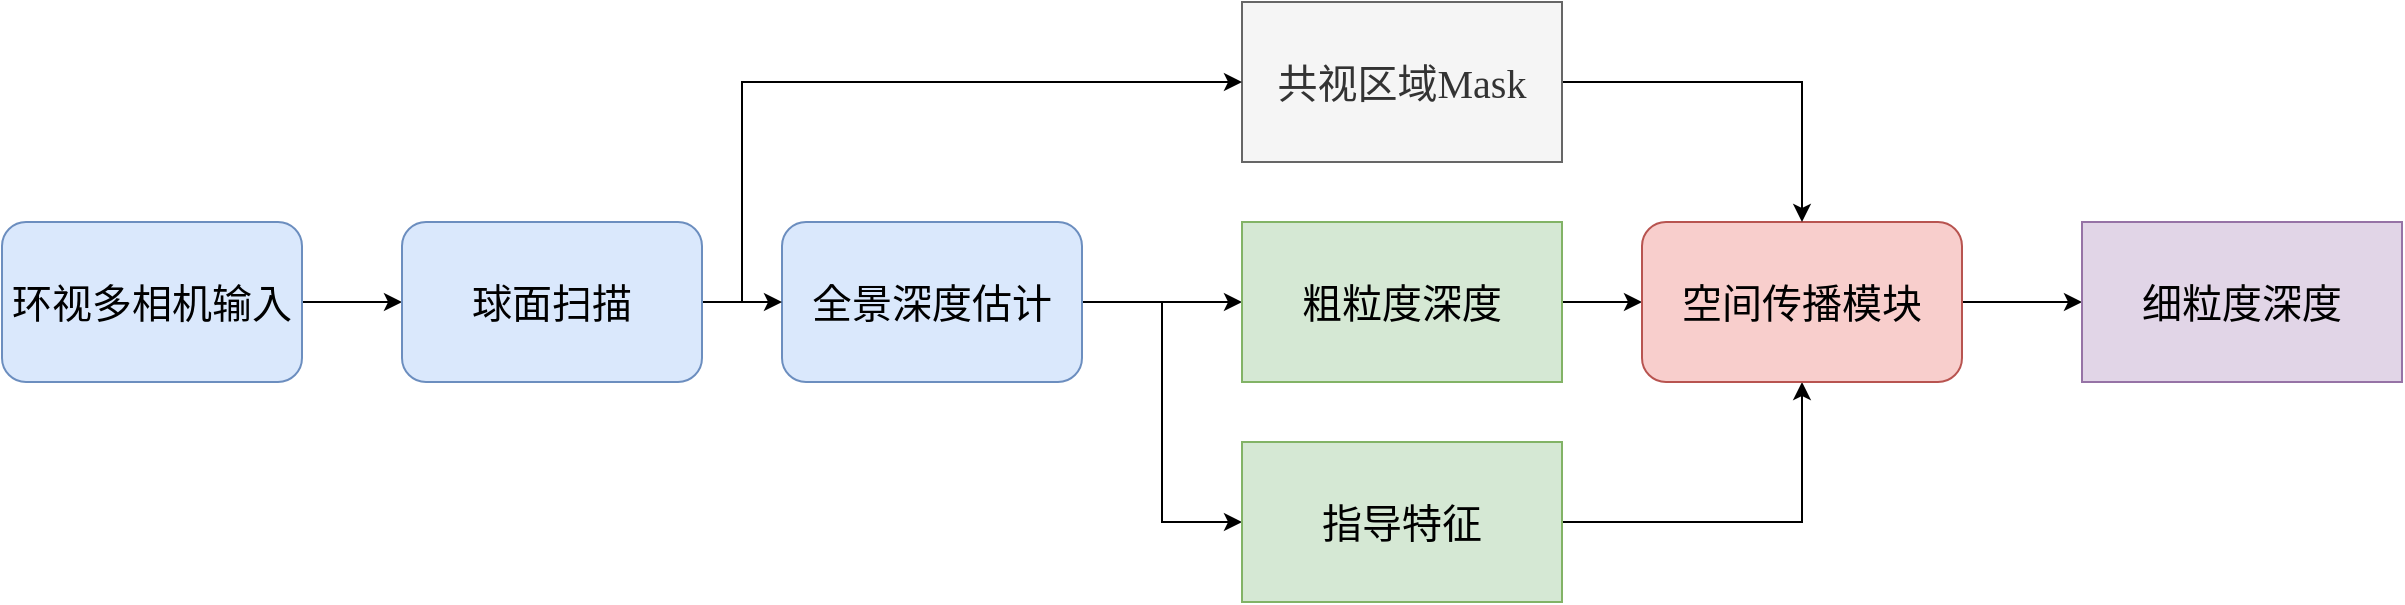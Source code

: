 <mxfile version="26.1.1">
  <diagram name="第 1 页" id="I9ARxR-hZCbka2RVn-H5">
    <mxGraphModel dx="2194" dy="1214" grid="1" gridSize="10" guides="1" tooltips="1" connect="1" arrows="1" fold="1" page="1" pageScale="1" pageWidth="1600" pageHeight="900" math="0" shadow="0">
      <root>
        <mxCell id="0" />
        <mxCell id="1" parent="0" />
        <mxCell id="JMByZSc3zzV_YOSufc9P-22" style="edgeStyle=orthogonalEdgeStyle;rounded=0;orthogonalLoop=1;jettySize=auto;html=1;exitX=1;exitY=0.5;exitDx=0;exitDy=0;entryX=0;entryY=0.5;entryDx=0;entryDy=0;" edge="1" parent="1" source="JMByZSc3zzV_YOSufc9P-2" target="JMByZSc3zzV_YOSufc9P-21">
          <mxGeometry relative="1" as="geometry" />
        </mxCell>
        <mxCell id="JMByZSc3zzV_YOSufc9P-2" value="环视多相机输入" style="rounded=1;whiteSpace=wrap;html=1;fillColor=#dae8fc;strokeColor=#6c8ebf;fontFamily=Times New Roman;fontSize=20;" vertex="1" parent="1">
          <mxGeometry x="30" y="180" width="150" height="80" as="geometry" />
        </mxCell>
        <mxCell id="JMByZSc3zzV_YOSufc9P-8" style="edgeStyle=orthogonalEdgeStyle;rounded=0;orthogonalLoop=1;jettySize=auto;html=1;entryX=0;entryY=0.5;entryDx=0;entryDy=0;" edge="1" parent="1" source="JMByZSc3zzV_YOSufc9P-5" target="JMByZSc3zzV_YOSufc9P-11">
          <mxGeometry relative="1" as="geometry">
            <mxPoint x="660" y="220" as="targetPoint" />
          </mxGeometry>
        </mxCell>
        <mxCell id="JMByZSc3zzV_YOSufc9P-10" style="edgeStyle=orthogonalEdgeStyle;rounded=0;orthogonalLoop=1;jettySize=auto;html=1;exitX=1;exitY=0.5;exitDx=0;exitDy=0;entryX=0;entryY=0.5;entryDx=0;entryDy=0;" edge="1" parent="1" source="JMByZSc3zzV_YOSufc9P-5" target="JMByZSc3zzV_YOSufc9P-9">
          <mxGeometry relative="1" as="geometry" />
        </mxCell>
        <mxCell id="JMByZSc3zzV_YOSufc9P-5" value="全景深度估计" style="rounded=1;whiteSpace=wrap;html=1;fillColor=#dae8fc;strokeColor=#6c8ebf;fontFamily=Times New Roman;fontSize=20;" vertex="1" parent="1">
          <mxGeometry x="420" y="180" width="150" height="80" as="geometry" />
        </mxCell>
        <mxCell id="JMByZSc3zzV_YOSufc9P-14" style="edgeStyle=orthogonalEdgeStyle;rounded=0;orthogonalLoop=1;jettySize=auto;html=1;exitX=1;exitY=0.5;exitDx=0;exitDy=0;entryX=0.5;entryY=1;entryDx=0;entryDy=0;" edge="1" parent="1" source="JMByZSc3zzV_YOSufc9P-9" target="JMByZSc3zzV_YOSufc9P-12">
          <mxGeometry relative="1" as="geometry" />
        </mxCell>
        <mxCell id="JMByZSc3zzV_YOSufc9P-9" value="指导特征" style="rounded=0;whiteSpace=wrap;html=1;fontSize=20;fontFamily=Times New Roman;fillColor=#d5e8d4;strokeColor=#82b366;" vertex="1" parent="1">
          <mxGeometry x="650" y="290" width="160" height="80" as="geometry" />
        </mxCell>
        <mxCell id="JMByZSc3zzV_YOSufc9P-13" style="edgeStyle=orthogonalEdgeStyle;rounded=0;orthogonalLoop=1;jettySize=auto;html=1;exitX=1;exitY=0.5;exitDx=0;exitDy=0;entryX=0;entryY=0.5;entryDx=0;entryDy=0;" edge="1" parent="1" source="JMByZSc3zzV_YOSufc9P-11" target="JMByZSc3zzV_YOSufc9P-12">
          <mxGeometry relative="1" as="geometry" />
        </mxCell>
        <mxCell id="JMByZSc3zzV_YOSufc9P-11" value="粗粒度深度" style="rounded=0;whiteSpace=wrap;html=1;fontSize=20;fontFamily=Times New Roman;fillColor=#d5e8d4;strokeColor=#82b366;" vertex="1" parent="1">
          <mxGeometry x="650" y="180" width="160" height="80" as="geometry" />
        </mxCell>
        <mxCell id="JMByZSc3zzV_YOSufc9P-17" style="edgeStyle=orthogonalEdgeStyle;rounded=0;orthogonalLoop=1;jettySize=auto;html=1;entryX=0;entryY=0.5;entryDx=0;entryDy=0;" edge="1" parent="1" source="JMByZSc3zzV_YOSufc9P-12" target="JMByZSc3zzV_YOSufc9P-15">
          <mxGeometry relative="1" as="geometry" />
        </mxCell>
        <mxCell id="JMByZSc3zzV_YOSufc9P-12" value="空间传播模块" style="rounded=1;whiteSpace=wrap;html=1;fillColor=#f8cecc;strokeColor=#b85450;fontFamily=Times New Roman;fontSize=20;" vertex="1" parent="1">
          <mxGeometry x="850" y="180" width="160" height="80" as="geometry" />
        </mxCell>
        <mxCell id="JMByZSc3zzV_YOSufc9P-15" value="细粒度深度" style="rounded=0;whiteSpace=wrap;html=1;fontSize=20;fontFamily=Times New Roman;fillColor=#e1d5e7;strokeColor=#9673a6;" vertex="1" parent="1">
          <mxGeometry x="1070" y="180" width="160" height="80" as="geometry" />
        </mxCell>
        <mxCell id="JMByZSc3zzV_YOSufc9P-20" style="edgeStyle=orthogonalEdgeStyle;rounded=0;orthogonalLoop=1;jettySize=auto;html=1;exitX=1;exitY=0.5;exitDx=0;exitDy=0;entryX=0.5;entryY=0;entryDx=0;entryDy=0;" edge="1" parent="1" source="JMByZSc3zzV_YOSufc9P-18" target="JMByZSc3zzV_YOSufc9P-12">
          <mxGeometry relative="1" as="geometry" />
        </mxCell>
        <mxCell id="JMByZSc3zzV_YOSufc9P-18" value="共视区域Mask" style="rounded=0;whiteSpace=wrap;html=1;fontSize=20;fontFamily=Times New Roman;fillColor=#f5f5f5;strokeColor=#666666;fontColor=#333333;" vertex="1" parent="1">
          <mxGeometry x="650" y="70" width="160" height="80" as="geometry" />
        </mxCell>
        <mxCell id="JMByZSc3zzV_YOSufc9P-23" style="edgeStyle=orthogonalEdgeStyle;rounded=0;orthogonalLoop=1;jettySize=auto;html=1;entryX=0;entryY=0.5;entryDx=0;entryDy=0;" edge="1" parent="1" source="JMByZSc3zzV_YOSufc9P-21" target="JMByZSc3zzV_YOSufc9P-5">
          <mxGeometry relative="1" as="geometry" />
        </mxCell>
        <mxCell id="JMByZSc3zzV_YOSufc9P-24" style="edgeStyle=orthogonalEdgeStyle;rounded=0;orthogonalLoop=1;jettySize=auto;html=1;entryX=0;entryY=0.5;entryDx=0;entryDy=0;" edge="1" parent="1" source="JMByZSc3zzV_YOSufc9P-21" target="JMByZSc3zzV_YOSufc9P-18">
          <mxGeometry relative="1" as="geometry">
            <Array as="points">
              <mxPoint x="400" y="220" />
              <mxPoint x="400" y="110" />
            </Array>
          </mxGeometry>
        </mxCell>
        <mxCell id="JMByZSc3zzV_YOSufc9P-21" value="球面扫描" style="rounded=1;whiteSpace=wrap;html=1;fillColor=#dae8fc;strokeColor=#6c8ebf;fontFamily=Times New Roman;fontSize=20;" vertex="1" parent="1">
          <mxGeometry x="230" y="180" width="150" height="80" as="geometry" />
        </mxCell>
      </root>
    </mxGraphModel>
  </diagram>
</mxfile>
